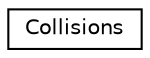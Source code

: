 digraph "Graphical Class Hierarchy"
{
  edge [fontname="Helvetica",fontsize="10",labelfontname="Helvetica",labelfontsize="10"];
  node [fontname="Helvetica",fontsize="10",shape=record];
  rankdir="LR";
  Node1 [label="Collisions",height=0.2,width=0.4,color="black", fillcolor="white", style="filled",URL="$class_collisions.html"];
}
